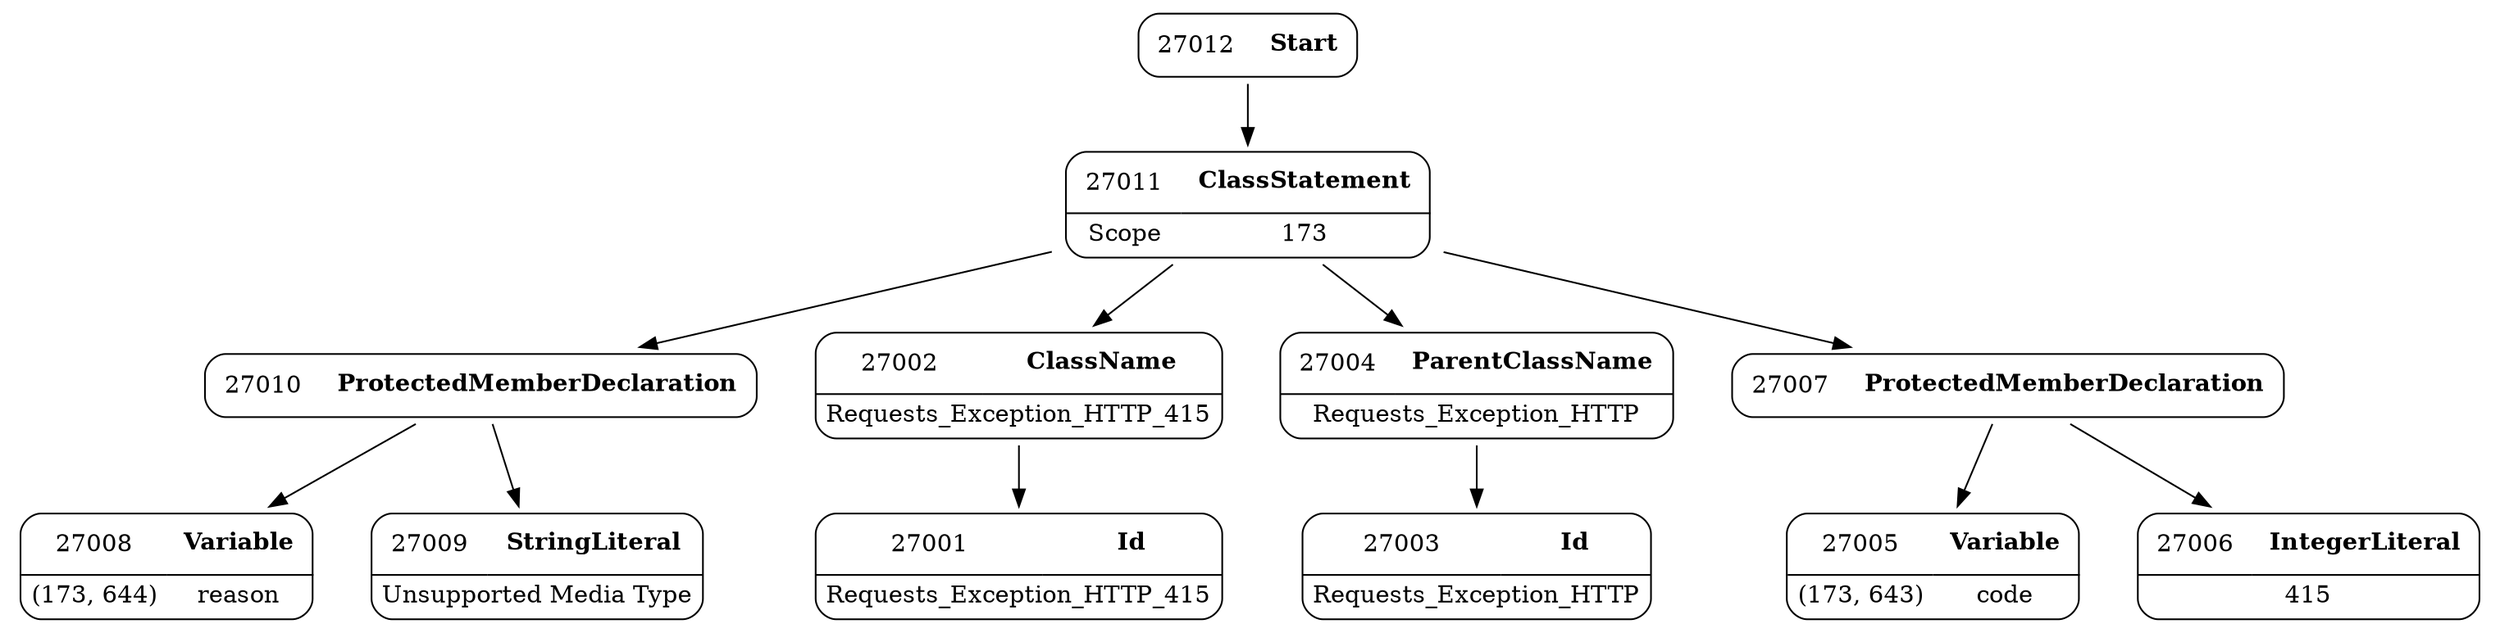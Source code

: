 digraph ast {
node [shape=none];
27008 [label=<<TABLE border='1' cellspacing='0' cellpadding='10' style='rounded' ><TR><TD border='0'>27008</TD><TD border='0'><B>Variable</B></TD></TR><HR/><TR><TD border='0' cellpadding='5'>(173, 644)</TD><TD border='0' cellpadding='5'>reason</TD></TR></TABLE>>];
27009 [label=<<TABLE border='1' cellspacing='0' cellpadding='10' style='rounded' ><TR><TD border='0'>27009</TD><TD border='0'><B>StringLiteral</B></TD></TR><HR/><TR><TD border='0' cellpadding='5' colspan='2'>Unsupported Media Type</TD></TR></TABLE>>];
27010 [label=<<TABLE border='1' cellspacing='0' cellpadding='10' style='rounded' ><TR><TD border='0'>27010</TD><TD border='0'><B>ProtectedMemberDeclaration</B></TD></TR></TABLE>>];
27010 -> 27008 [weight=2];
27010 -> 27009 [weight=2];
27011 [label=<<TABLE border='1' cellspacing='0' cellpadding='10' style='rounded' ><TR><TD border='0'>27011</TD><TD border='0'><B>ClassStatement</B></TD></TR><HR/><TR><TD border='0' cellpadding='5'>Scope</TD><TD border='0' cellpadding='5'>173</TD></TR></TABLE>>];
27011 -> 27002 [weight=2];
27011 -> 27004 [weight=2];
27011 -> 27007 [weight=2];
27011 -> 27010 [weight=2];
27012 [label=<<TABLE border='1' cellspacing='0' cellpadding='10' style='rounded' ><TR><TD border='0'>27012</TD><TD border='0'><B>Start</B></TD></TR></TABLE>>];
27012 -> 27011 [weight=2];
27001 [label=<<TABLE border='1' cellspacing='0' cellpadding='10' style='rounded' ><TR><TD border='0'>27001</TD><TD border='0'><B>Id</B></TD></TR><HR/><TR><TD border='0' cellpadding='5' colspan='2'>Requests_Exception_HTTP_415</TD></TR></TABLE>>];
27002 [label=<<TABLE border='1' cellspacing='0' cellpadding='10' style='rounded' ><TR><TD border='0'>27002</TD><TD border='0'><B>ClassName</B></TD></TR><HR/><TR><TD border='0' cellpadding='5' colspan='2'>Requests_Exception_HTTP_415</TD></TR></TABLE>>];
27002 -> 27001 [weight=2];
27003 [label=<<TABLE border='1' cellspacing='0' cellpadding='10' style='rounded' ><TR><TD border='0'>27003</TD><TD border='0'><B>Id</B></TD></TR><HR/><TR><TD border='0' cellpadding='5' colspan='2'>Requests_Exception_HTTP</TD></TR></TABLE>>];
27004 [label=<<TABLE border='1' cellspacing='0' cellpadding='10' style='rounded' ><TR><TD border='0'>27004</TD><TD border='0'><B>ParentClassName</B></TD></TR><HR/><TR><TD border='0' cellpadding='5' colspan='2'>Requests_Exception_HTTP</TD></TR></TABLE>>];
27004 -> 27003 [weight=2];
27005 [label=<<TABLE border='1' cellspacing='0' cellpadding='10' style='rounded' ><TR><TD border='0'>27005</TD><TD border='0'><B>Variable</B></TD></TR><HR/><TR><TD border='0' cellpadding='5'>(173, 643)</TD><TD border='0' cellpadding='5'>code</TD></TR></TABLE>>];
27006 [label=<<TABLE border='1' cellspacing='0' cellpadding='10' style='rounded' ><TR><TD border='0'>27006</TD><TD border='0'><B>IntegerLiteral</B></TD></TR><HR/><TR><TD border='0' cellpadding='5' colspan='2'>415</TD></TR></TABLE>>];
27007 [label=<<TABLE border='1' cellspacing='0' cellpadding='10' style='rounded' ><TR><TD border='0'>27007</TD><TD border='0'><B>ProtectedMemberDeclaration</B></TD></TR></TABLE>>];
27007 -> 27005 [weight=2];
27007 -> 27006 [weight=2];
}
